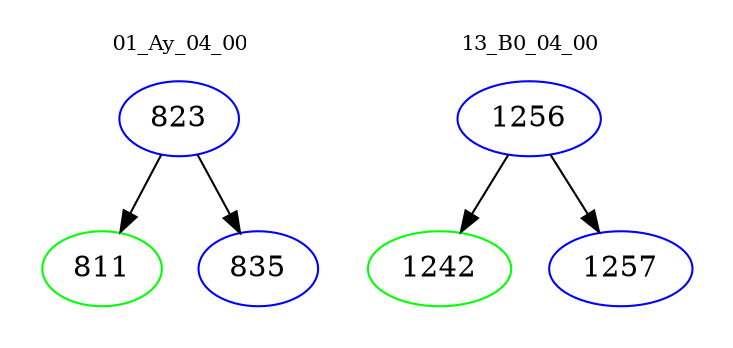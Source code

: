 digraph{
subgraph cluster_0 {
color = white
label = "01_Ay_04_00";
fontsize=10;
T0_823 [label="823", color="blue"]
T0_823 -> T0_811 [color="black"]
T0_811 [label="811", color="green"]
T0_823 -> T0_835 [color="black"]
T0_835 [label="835", color="blue"]
}
subgraph cluster_1 {
color = white
label = "13_B0_04_00";
fontsize=10;
T1_1256 [label="1256", color="blue"]
T1_1256 -> T1_1242 [color="black"]
T1_1242 [label="1242", color="green"]
T1_1256 -> T1_1257 [color="black"]
T1_1257 [label="1257", color="blue"]
}
}
